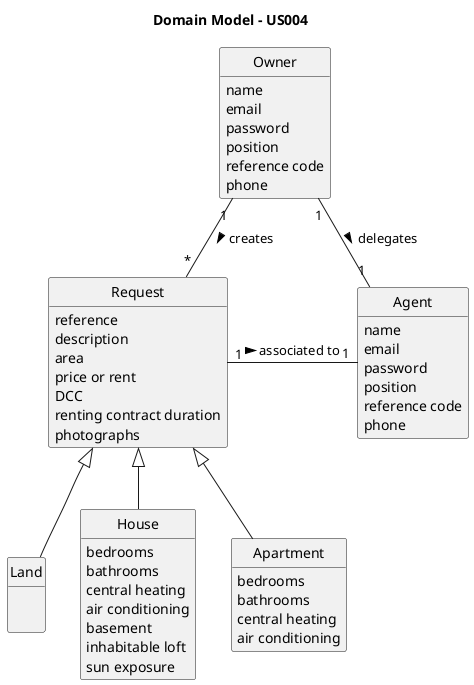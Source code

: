 @startuml
skinparam monochrome true
skinparam packageStyle rectangle
skinparam shadowing false

'left to right direction

skinparam classAttributeIconSize 0

hide circle
hide methods

title Domain Model - US004


class Request {
    reference
    description
    area
    price or rent
    DCC
    renting contract duration
    photographs
}


class Land extends Request{
    \n
}

class House extends Request{
    bedrooms
    bathrooms
    central heating
    air conditioning
    basement
    inhabitable loft
    sun exposure
}

class Apartment extends Request{
    bedrooms
    bathrooms
    central heating
    air conditioning
}

class Agent {
    name
    email
    password
    position
    reference code
    phone
}

class Owner {
    name
    email
    password
    position
    reference code
    phone
}


'class User {
'    name
'    email
'    password
'    reference code
'    phone
'}

Owner "1" -- "*" Request : creates >
Request "1" - "1" Agent : associated to >
Owner "1" -- "1" Agent : delegates >
'Task "*" -- "1" Employee: created by >
'Employee "0..1" -- "1" User: acts as >
@enduml